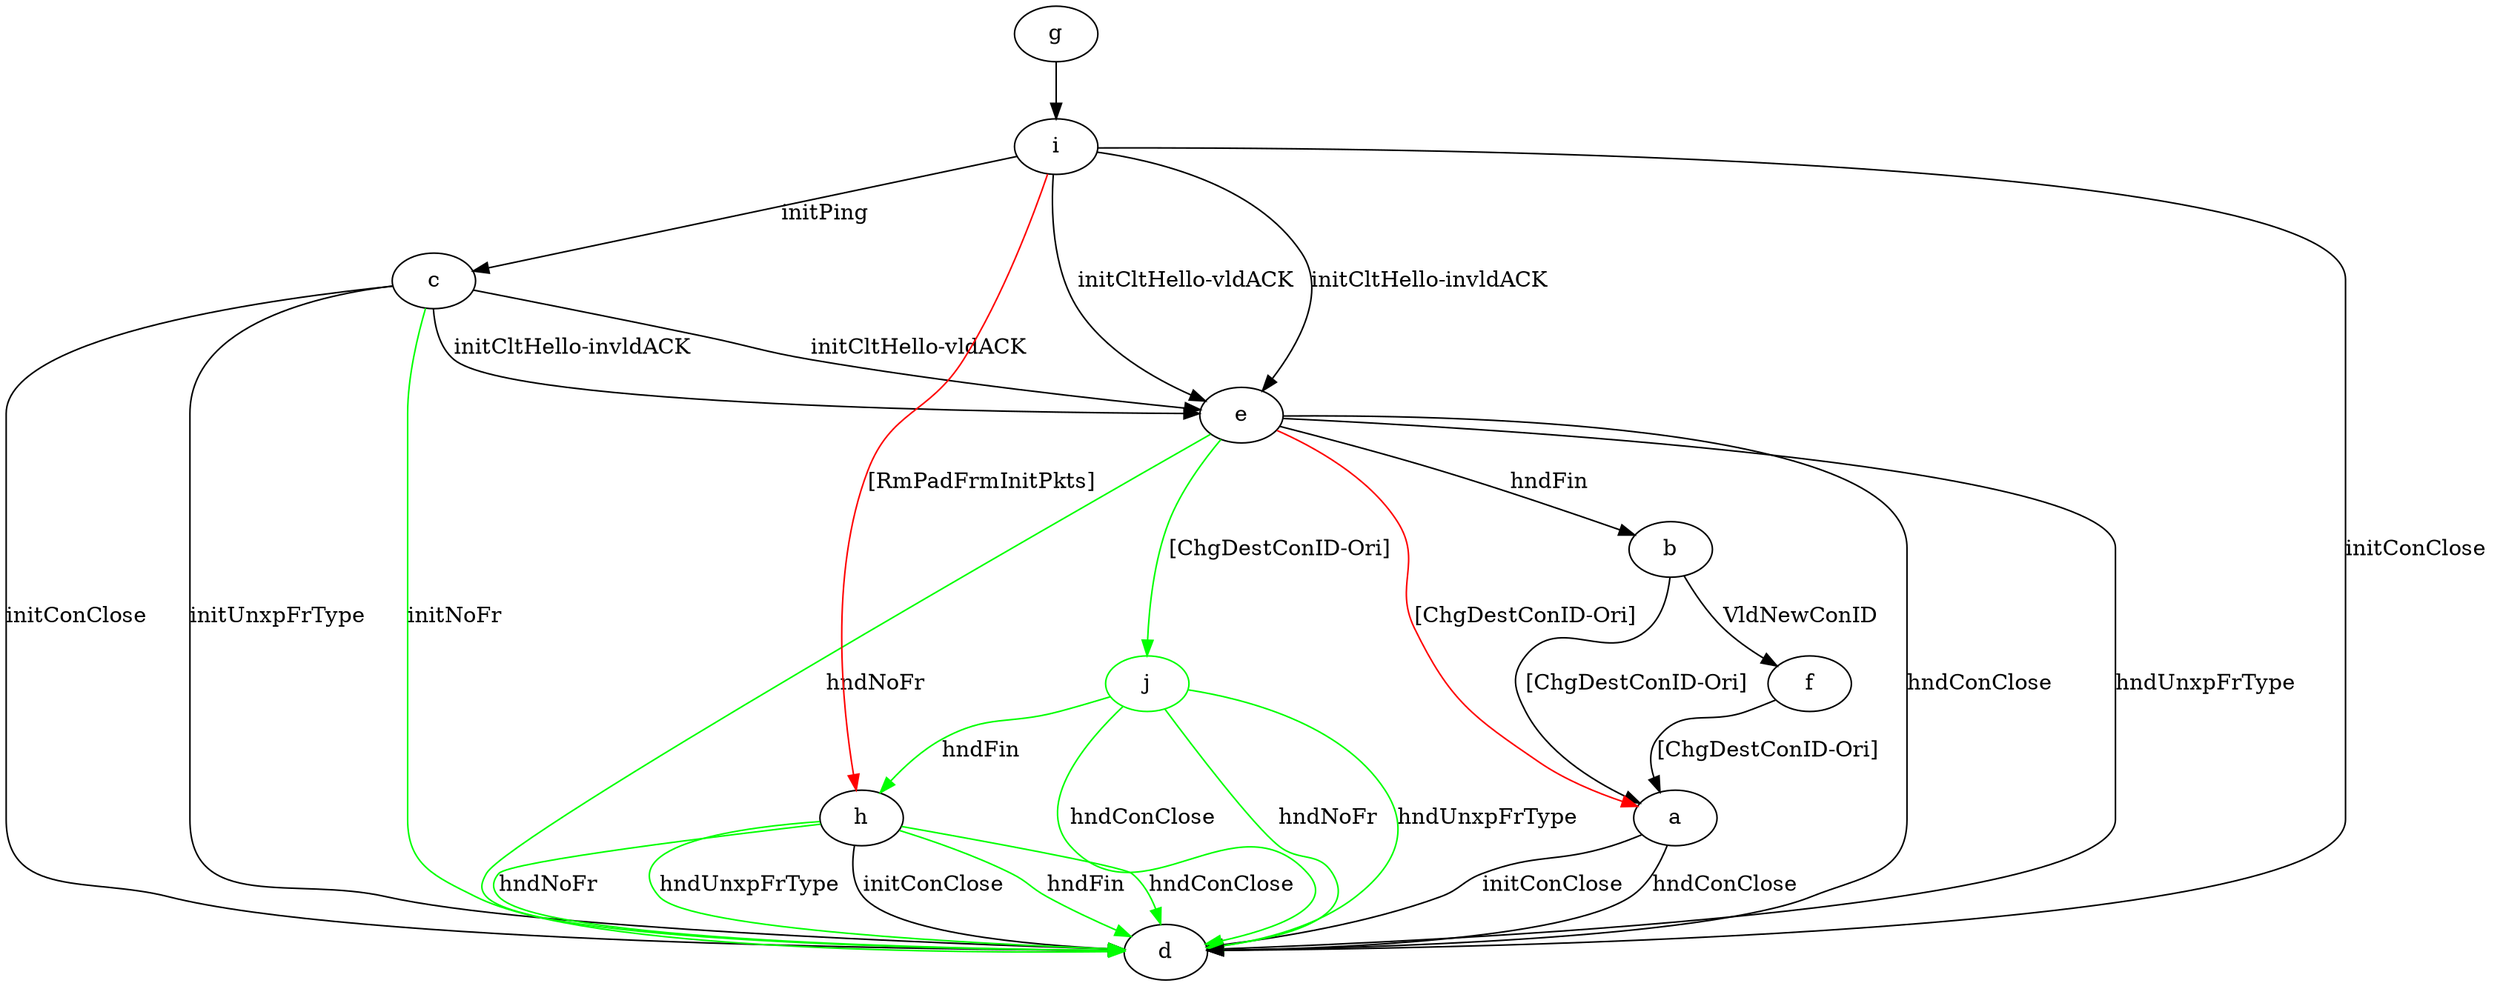 digraph "" {
	a -> d	[key=0,
		label="initConClose "];
	a -> d	[key=1,
		label="hndConClose "];
	b -> a	[key=0,
		label="[ChgDestConID-Ori] "];
	b -> f	[key=0,
		label="VldNewConID "];
	c -> d	[key=0,
		label="initConClose "];
	c -> d	[key=1,
		label="initUnxpFrType "];
	c -> d	[key=2,
		color=green,
		label="initNoFr "];
	c -> e	[key=0,
		label="initCltHello-vldACK "];
	c -> e	[key=1,
		label="initCltHello-invldACK "];
	e -> a	[key=0,
		color=red,
		label="[ChgDestConID-Ori] "];
	e -> b	[key=0,
		label="hndFin "];
	e -> d	[key=0,
		label="hndConClose "];
	e -> d	[key=1,
		label="hndUnxpFrType "];
	e -> d	[key=2,
		color=green,
		label="hndNoFr "];
	j	[color=green];
	e -> j	[key=0,
		color=green,
		label="[ChgDestConID-Ori] "];
	f -> a	[key=0,
		label="[ChgDestConID-Ori] "];
	g -> i	[key=0];
	h -> d	[key=0,
		label="initConClose "];
	h -> d	[key=1,
		color=green,
		label="hndFin "];
	h -> d	[key=2,
		color=green,
		label="hndConClose "];
	h -> d	[key=3,
		color=green,
		label="hndNoFr "];
	h -> d	[key=4,
		color=green,
		label="hndUnxpFrType "];
	i -> c	[key=0,
		label="initPing "];
	i -> d	[key=0,
		label="initConClose "];
	i -> e	[key=0,
		label="initCltHello-vldACK "];
	i -> e	[key=1,
		label="initCltHello-invldACK "];
	i -> h	[key=0,
		color=red,
		label="[RmPadFrmInitPkts] "];
	j -> d	[key=0,
		color=green,
		label="hndConClose "];
	j -> d	[key=1,
		color=green,
		label="hndNoFr "];
	j -> d	[key=2,
		color=green,
		label="hndUnxpFrType "];
	j -> h	[key=0,
		color=green,
		label="hndFin "];
}

